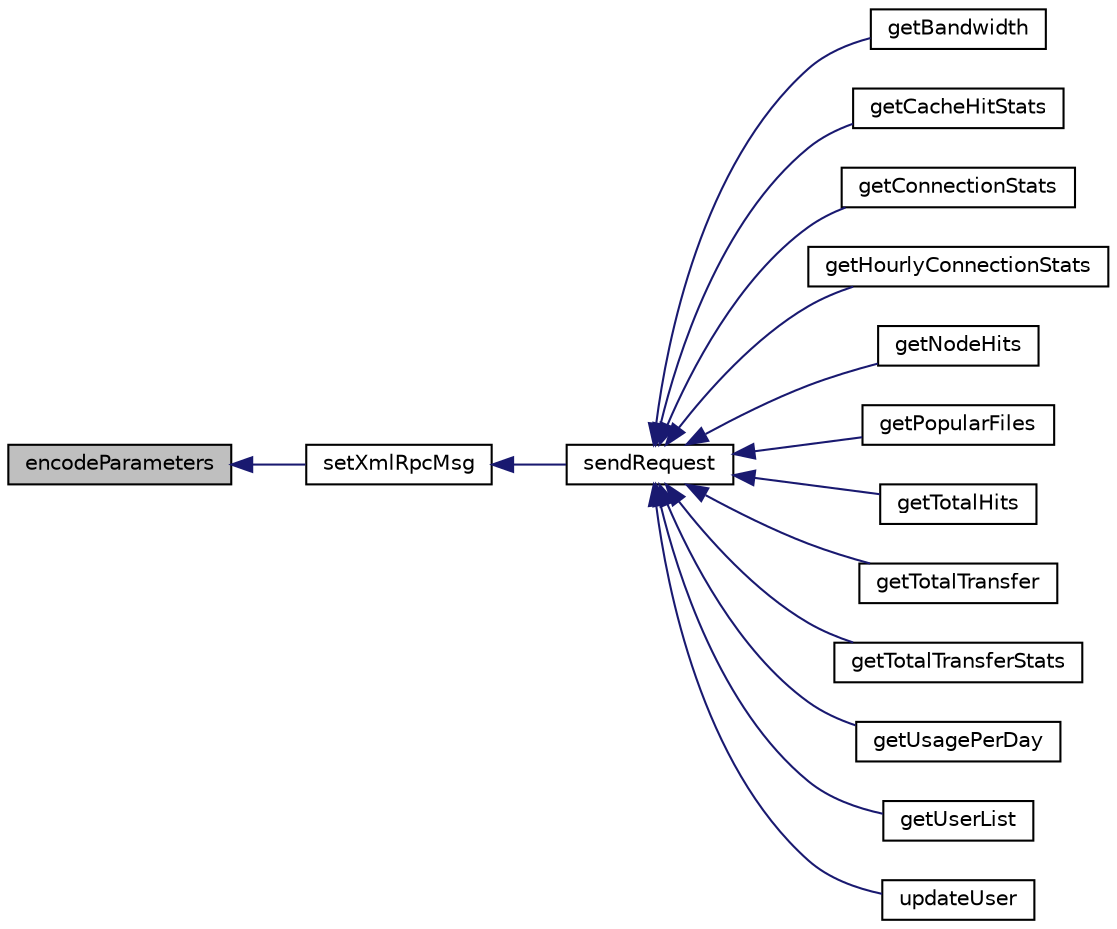 digraph G
{
  edge [fontname="Helvetica",fontsize="10",labelfontname="Helvetica",labelfontsize="10"];
  node [fontname="Helvetica",fontsize="10",shape=record];
  rankdir=LR;
  Node1 [label="encodeParameters",height=0.2,width=0.4,color="black", fillcolor="grey75", style="filled" fontcolor="black"];
  Node1 -> Node2 [dir=back,color="midnightblue",fontsize="10",style="solid",fontname="Helvetica"];
  Node2 [label="setXmlRpcMsg",height=0.2,width=0.4,color="black", fillcolor="white", style="filled",URL="$class_max_c_d_n.html#a8c54c313b1f5bbae025c3c30cf12a1ee"];
  Node2 -> Node3 [dir=back,color="midnightblue",fontsize="10",style="solid",fontname="Helvetica"];
  Node3 [label="sendRequest",height=0.2,width=0.4,color="black", fillcolor="white", style="filled",URL="$class_max_c_d_n.html#aa496f1ad190fdbd8682df3dea24abf1a"];
  Node3 -> Node4 [dir=back,color="midnightblue",fontsize="10",style="solid",fontname="Helvetica"];
  Node4 [label="getBandwidth",height=0.2,width=0.4,color="black", fillcolor="white", style="filled",URL="$class_max_c_d_n.html#aa7c52da790e6d9e3acceb12d93c90de6"];
  Node3 -> Node5 [dir=back,color="midnightblue",fontsize="10",style="solid",fontname="Helvetica"];
  Node5 [label="getCacheHitStats",height=0.2,width=0.4,color="black", fillcolor="white", style="filled",URL="$class_max_c_d_n.html#a2eba6ff5a4ac4d5348b6fc17ad4e90de"];
  Node3 -> Node6 [dir=back,color="midnightblue",fontsize="10",style="solid",fontname="Helvetica"];
  Node6 [label="getConnectionStats",height=0.2,width=0.4,color="black", fillcolor="white", style="filled",URL="$class_max_c_d_n.html#a0ccdaad45884b8d37ec214a9fef96f69"];
  Node3 -> Node7 [dir=back,color="midnightblue",fontsize="10",style="solid",fontname="Helvetica"];
  Node7 [label="getHourlyConnectionStats",height=0.2,width=0.4,color="black", fillcolor="white", style="filled",URL="$class_max_c_d_n.html#a6a37fba9236e945837fdab2615463fd8"];
  Node3 -> Node8 [dir=back,color="midnightblue",fontsize="10",style="solid",fontname="Helvetica"];
  Node8 [label="getNodeHits",height=0.2,width=0.4,color="black", fillcolor="white", style="filled",URL="$class_max_c_d_n.html#a5edac3917b1fc456d9919a2b27954032"];
  Node3 -> Node9 [dir=back,color="midnightblue",fontsize="10",style="solid",fontname="Helvetica"];
  Node9 [label="getPopularFiles",height=0.2,width=0.4,color="black", fillcolor="white", style="filled",URL="$class_max_c_d_n.html#ad34a2fa79fb678324ec5d8a98f6f58f4"];
  Node3 -> Node10 [dir=back,color="midnightblue",fontsize="10",style="solid",fontname="Helvetica"];
  Node10 [label="getTotalHits",height=0.2,width=0.4,color="black", fillcolor="white", style="filled",URL="$class_max_c_d_n.html#aa14c507a271bdd2536047035549153e7"];
  Node3 -> Node11 [dir=back,color="midnightblue",fontsize="10",style="solid",fontname="Helvetica"];
  Node11 [label="getTotalTransfer",height=0.2,width=0.4,color="black", fillcolor="white", style="filled",URL="$class_max_c_d_n.html#a4182fd3c7541817bfed426647cdf24b6"];
  Node3 -> Node12 [dir=back,color="midnightblue",fontsize="10",style="solid",fontname="Helvetica"];
  Node12 [label="getTotalTransferStats",height=0.2,width=0.4,color="black", fillcolor="white", style="filled",URL="$class_max_c_d_n.html#a2f721064cd497651f42b949d8cbeae27"];
  Node3 -> Node13 [dir=back,color="midnightblue",fontsize="10",style="solid",fontname="Helvetica"];
  Node13 [label="getUsagePerDay",height=0.2,width=0.4,color="black", fillcolor="white", style="filled",URL="$class_max_c_d_n.html#a0f0f34de0a9b9e8aee763a10620b0310"];
  Node3 -> Node14 [dir=back,color="midnightblue",fontsize="10",style="solid",fontname="Helvetica"];
  Node14 [label="getUserList",height=0.2,width=0.4,color="black", fillcolor="white", style="filled",URL="$class_max_c_d_n.html#aeb20dee182d29e6d339cab9682b4ff04"];
  Node3 -> Node15 [dir=back,color="midnightblue",fontsize="10",style="solid",fontname="Helvetica"];
  Node15 [label="updateUser",height=0.2,width=0.4,color="black", fillcolor="white", style="filled",URL="$class_max_c_d_n.html#a1d86f2ee4963b6bfeb447979f58e8e0e"];
}
